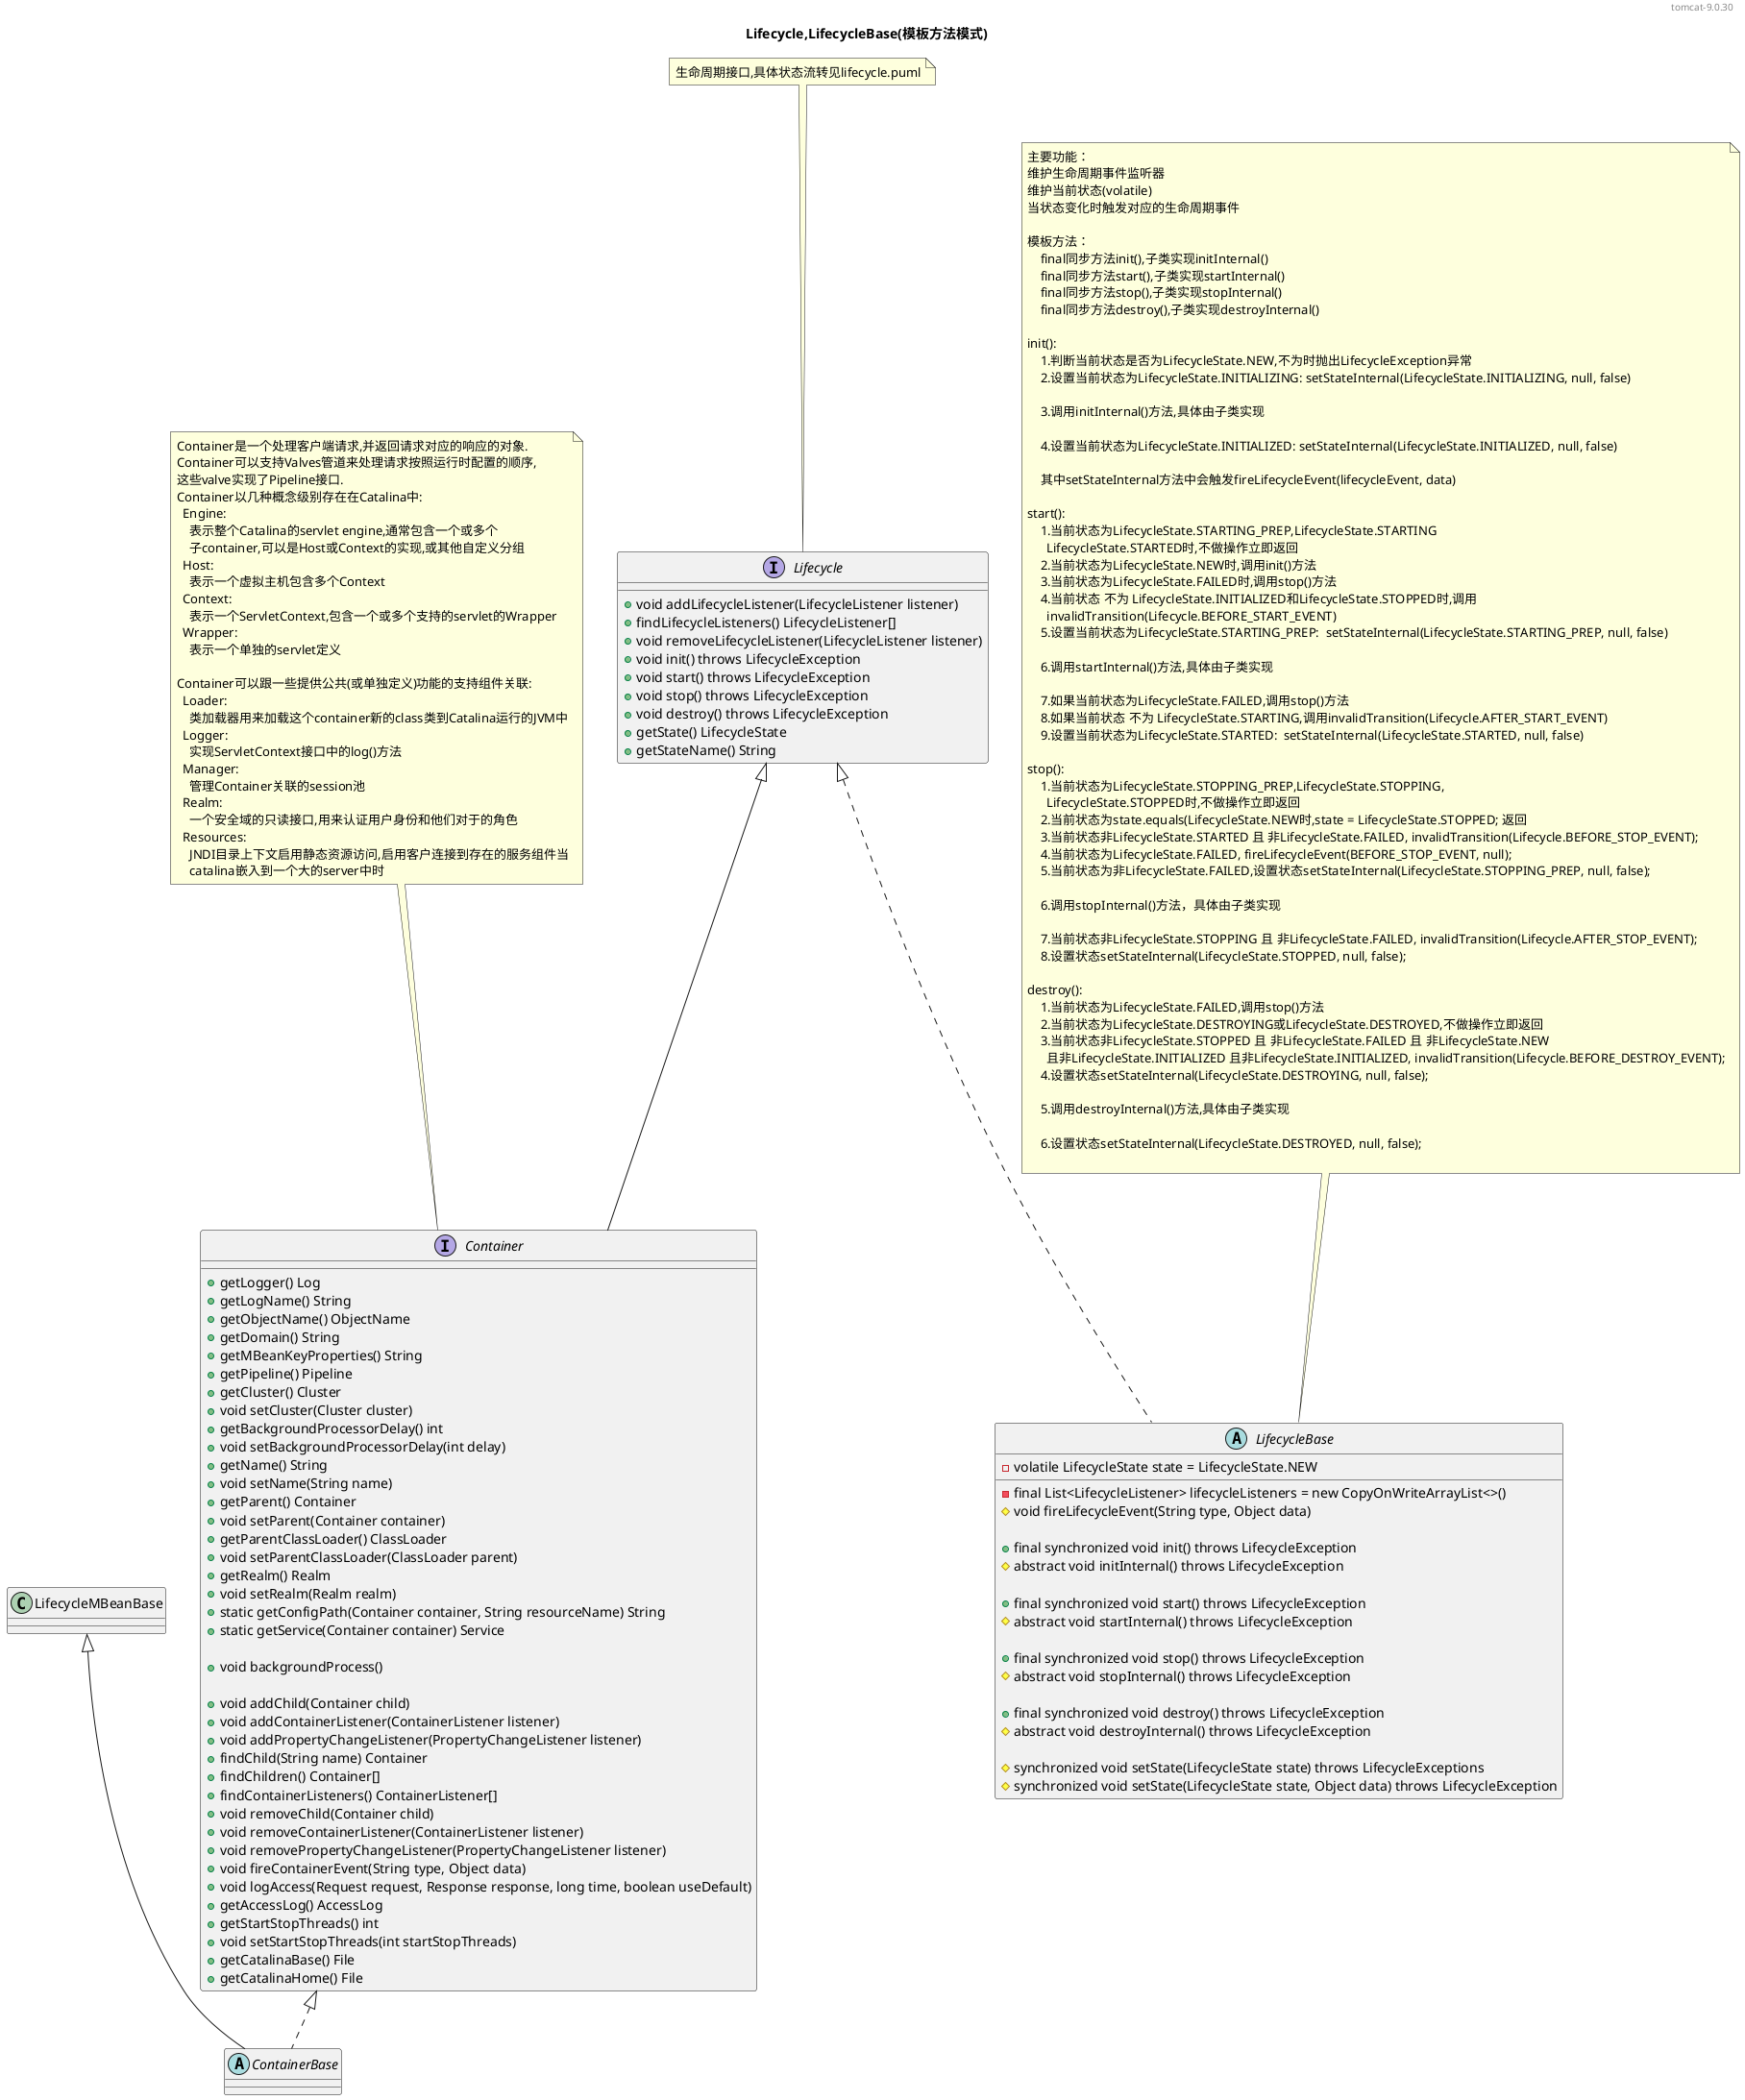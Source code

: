 @startuml

header tomcat-9.0.30

title Lifecycle,LifecycleBase(模板方法模式)

interface Lifecycle {
    + void addLifecycleListener(LifecycleListener listener)
    + findLifecycleListeners() LifecycleListener[]
    + void removeLifecycleListener(LifecycleListener listener)
    + void init() throws LifecycleException
    + void start() throws LifecycleException
    + void stop() throws LifecycleException
    + void destroy() throws LifecycleException
    + getState() LifecycleState
    + getStateName() String
}
note top of Lifecycle
生命周期接口,具体状态流转见lifecycle.puml
end note

interface Container extends Lifecycle {
    + getLogger() Log
    + getLogName() String
    + getObjectName() ObjectName
    + getDomain() String
    + getMBeanKeyProperties() String
    + getPipeline() Pipeline
    + getCluster() Cluster
    + void setCluster(Cluster cluster)
    + getBackgroundProcessorDelay() int
    + void setBackgroundProcessorDelay(int delay)
    + getName() String
    + void setName(String name)
    + getParent() Container
    + void setParent(Container container)
    + getParentClassLoader() ClassLoader
    + void setParentClassLoader(ClassLoader parent)
    + getRealm() Realm
    + void setRealm(Realm realm)
    + static getConfigPath(Container container, String resourceName) String
    + static getService(Container container) Service

    + void backgroundProcess()

    + void addChild(Container child)
    + void addContainerListener(ContainerListener listener)
    + void addPropertyChangeListener(PropertyChangeListener listener)
    + findChild(String name) Container
    + findChildren() Container[]
    + findContainerListeners() ContainerListener[]
    + void removeChild(Container child)
    + void removeContainerListener(ContainerListener listener)
    + void removePropertyChangeListener(PropertyChangeListener listener)
    + void fireContainerEvent(String type, Object data)
    + void logAccess(Request request, Response response, long time, boolean useDefault)
    + getAccessLog() AccessLog
    + getStartStopThreads() int
    + void setStartStopThreads(int startStopThreads)
    + getCatalinaBase() File
    + getCatalinaHome() File
}
note top of Container
Container是一个处理客户端请求,并返回请求对应的响应的对象.
Container可以支持Valves管道来处理请求按照运行时配置的顺序,
这些valve实现了Pipeline接口.
Container以几种概念级别存在在Catalina中:
  Engine:
    表示整个Catalina的servlet engine,通常包含一个或多个
    子container,可以是Host或Context的实现,或其他自定义分组
  Host:
    表示一个虚拟主机包含多个Context
  Context:
    表示一个ServletContext,包含一个或多个支持的servlet的Wrapper
  Wrapper:
    表示一个单独的servlet定义

Container可以跟一些提供公共(或单独定义)功能的支持组件关联:
  Loader:
    类加载器用来加载这个container新的class类到Catalina运行的JVM中
  Logger:
    实现ServletContext接口中的log()方法
  Manager:
    管理Container关联的session池
  Realm:
    一个安全域的只读接口,用来认证用户身份和他们对于的角色
  Resources:
    JNDI目录上下文启用静态资源访问,启用客户连接到存在的服务组件当
    catalina嵌入到一个大的server中时
end note

abstract class LifecycleBase implements Lifecycle {
    - final List<LifecycleListener> lifecycleListeners = new CopyOnWriteArrayList<>()
    - volatile LifecycleState state = LifecycleState.NEW

    # void fireLifecycleEvent(String type, Object data)

    + final synchronized void init() throws LifecycleException
    # abstract void initInternal() throws LifecycleException

    + final synchronized void start() throws LifecycleException
    # abstract void startInternal() throws LifecycleException

    + final synchronized void stop() throws LifecycleException
    # abstract void stopInternal() throws LifecycleException

    + final synchronized void destroy() throws LifecycleException
    # abstract void destroyInternal() throws LifecycleException

    # synchronized void setState(LifecycleState state) throws LifecycleExceptions
    # synchronized void setState(LifecycleState state, Object data) throws LifecycleException
}
note top of LifecycleBase
主要功能：
维护生命周期事件监听器
维护当前状态(volatile)
当状态变化时触发对应的生命周期事件

模板方法：
    final同步方法init(),子类实现initInternal()
    final同步方法start(),子类实现startInternal()
    final同步方法stop(),子类实现stopInternal()
    final同步方法destroy(),子类实现destroyInternal()

init():
    1.判断当前状态是否为LifecycleState.NEW,不为时抛出LifecycleException异常
    2.设置当前状态为LifecycleState.INITIALIZING: setStateInternal(LifecycleState.INITIALIZING, null, false)

    3.调用initInternal()方法,具体由子类实现

    4.设置当前状态为LifecycleState.INITIALIZED: setStateInternal(LifecycleState.INITIALIZED, null, false)

    其中setStateInternal方法中会触发fireLifecycleEvent(lifecycleEvent, data)

start():
    1.当前状态为LifecycleState.STARTING_PREP,LifecycleState.STARTING
      LifecycleState.STARTED时,不做操作立即返回
    2.当前状态为LifecycleState.NEW时,调用init()方法
    3.当前状态为LifecycleState.FAILED时,调用stop()方法
    4.当前状态 不为 LifecycleState.INITIALIZED和LifecycleState.STOPPED时,调用
      invalidTransition(Lifecycle.BEFORE_START_EVENT)
    5.设置当前状态为LifecycleState.STARTING_PREP:  setStateInternal(LifecycleState.STARTING_PREP, null, false)

    6.调用startInternal()方法,具体由子类实现

    7.如果当前状态为LifecycleState.FAILED,调用stop()方法
    8.如果当前状态 不为 LifecycleState.STARTING,调用invalidTransition(Lifecycle.AFTER_START_EVENT)
    9.设置当前状态为LifecycleState.STARTED:  setStateInternal(LifecycleState.STARTED, null, false)

stop():
    1.当前状态为LifecycleState.STOPPING_PREP,LifecycleState.STOPPING,
      LifecycleState.STOPPED时,不做操作立即返回
    2.当前状态为state.equals(LifecycleState.NEW时,state = LifecycleState.STOPPED; 返回
    3.当前状态非LifecycleState.STARTED 且 非LifecycleState.FAILED, invalidTransition(Lifecycle.BEFORE_STOP_EVENT);
    4.当前状态为LifecycleState.FAILED, fireLifecycleEvent(BEFORE_STOP_EVENT, null);
    5.当前状态为非LifecycleState.FAILED,设置状态setStateInternal(LifecycleState.STOPPING_PREP, null, false);

    6.调用stopInternal()方法，具体由子类实现

    7.当前状态非LifecycleState.STOPPING 且 非LifecycleState.FAILED, invalidTransition(Lifecycle.AFTER_STOP_EVENT);
    8.设置状态setStateInternal(LifecycleState.STOPPED, null, false);

destroy():
    1.当前状态为LifecycleState.FAILED,调用stop()方法
    2.当前状态为LifecycleState.DESTROYING或LifecycleState.DESTROYED,不做操作立即返回
    3.当前状态非LifecycleState.STOPPED 且 非LifecycleState.FAILED 且 非LifecycleState.NEW
      且非LifecycleState.INITIALIZED 且非LifecycleState.INITIALIZED, invalidTransition(Lifecycle.BEFORE_DESTROY_EVENT);
    4.设置状态setStateInternal(LifecycleState.DESTROYING, null, false);

    5.调用destroyInternal()方法,具体由子类实现

    6.设置状态setStateInternal(LifecycleState.DESTROYED, null, false);

end note

abstract class ContainerBase extends LifecycleMBeanBase implements Container  {
}

@enduml